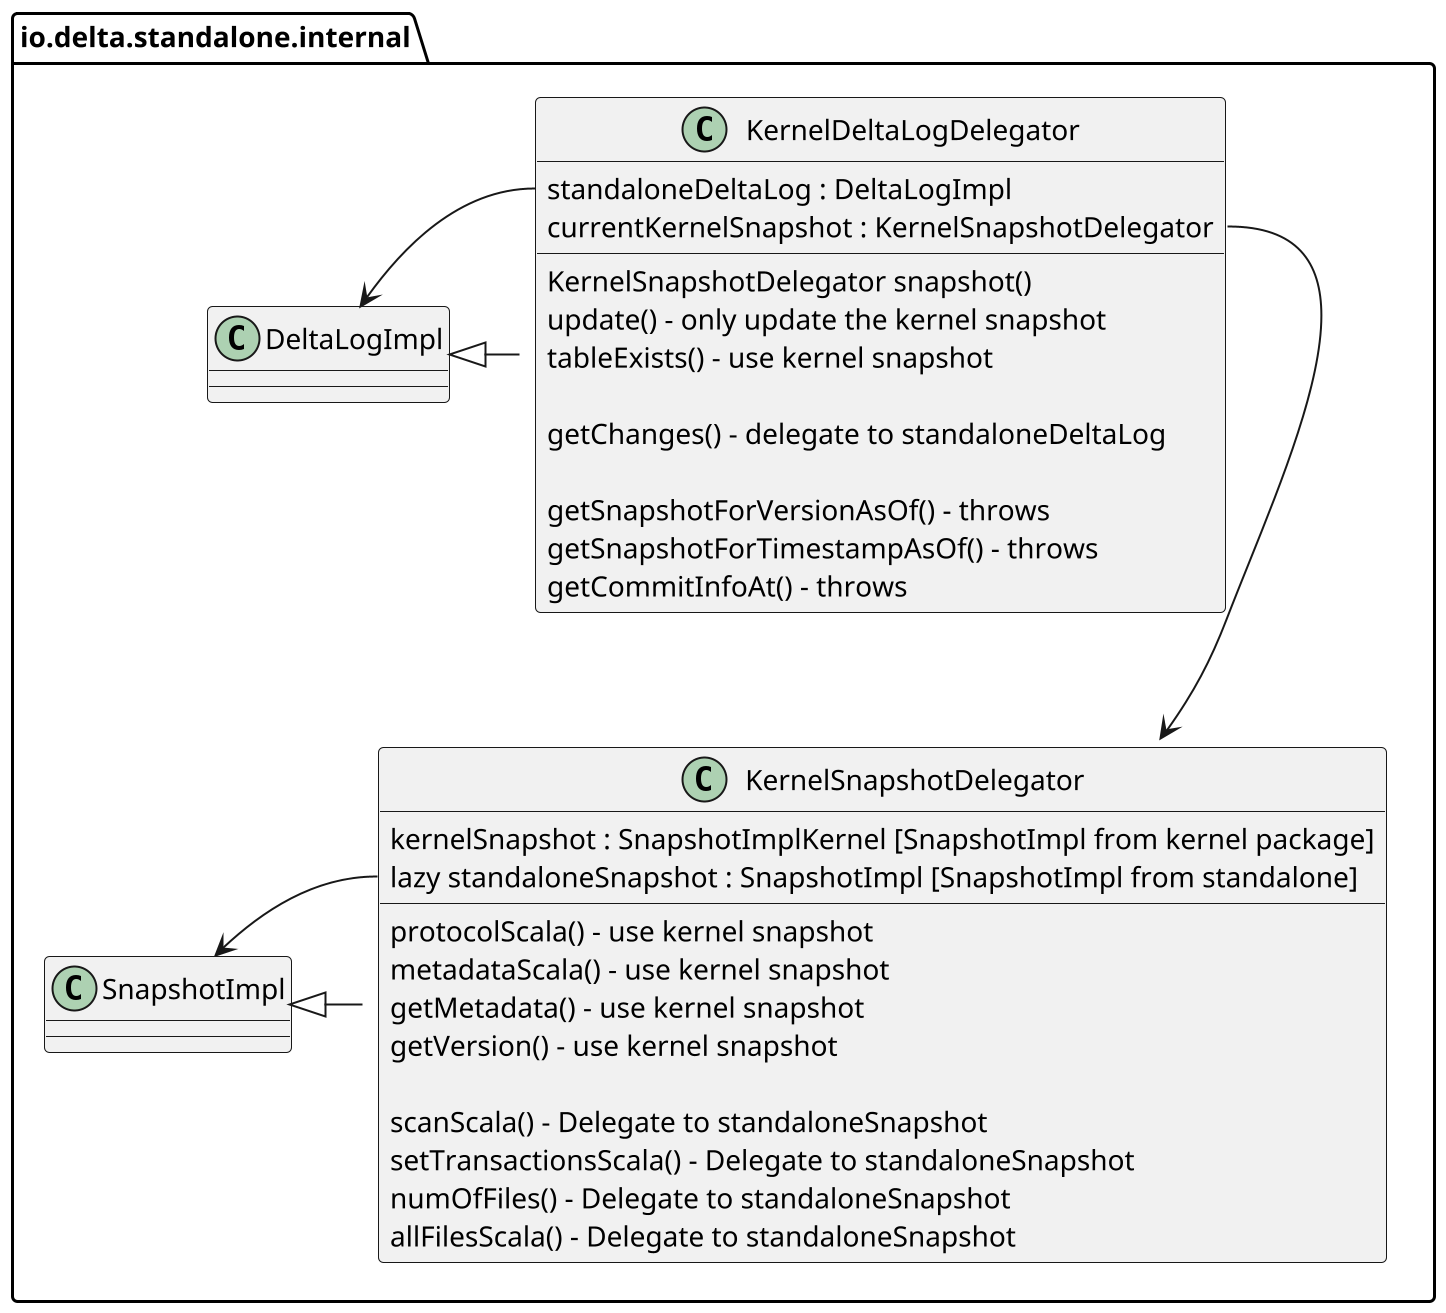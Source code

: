 @startuml
'https://plantuml.com/class-diagram

scale 2
skinparam defaultFontName Fira Sans
set separator none

package "io.delta.standalone.internal" {

  class DeltaLogImpl
  
  class KernelDeltaLogDelegator extends DeltaLogImpl {
    standaloneDeltaLog : DeltaLogImpl 
    currentKernelSnapshot : KernelSnapshotDelegator

    KernelSnapshotDelegator snapshot()
    update() - only update the kernel snapshot
    tableExists() - use kernel snapshot
    
    getChanges() - delegate to standaloneDeltaLog

    getSnapshotForVersionAsOf() - throws
    getSnapshotForTimestampAsOf() - throws
    getCommitInfoAt() - throws
  }

  class SnapshotImpl

  class KernelSnapshotDelegator extends SnapshotImpl {
    kernelSnapshot : SnapshotImplKernel [SnapshotImpl from kernel package]
    lazy standaloneSnapshot : SnapshotImpl [SnapshotImpl from standalone]

    protocolScala() - use kernel snapshot
    metadataScala() - use kernel snapshot
    getMetadata() - use kernel snapshot
    getVersion() - use kernel snapshot

    scanScala() - Delegate to standaloneSnapshot
    setTransactionsScala() - Delegate to standaloneSnapshot
    numOfFiles() - Delegate to standaloneSnapshot
    allFilesScala() - Delegate to standaloneSnapshot
  }

  KernelDeltaLogDelegator::currentKernelSnapshot --> KernelSnapshotDelegator
  KernelDeltaLogDelegator::standaloneDeltaLog -left-> DeltaLogImpl
  KernelSnapshotDelegator::standaloneSnapshot -left-> SnapshotImpl
}

@enduml
